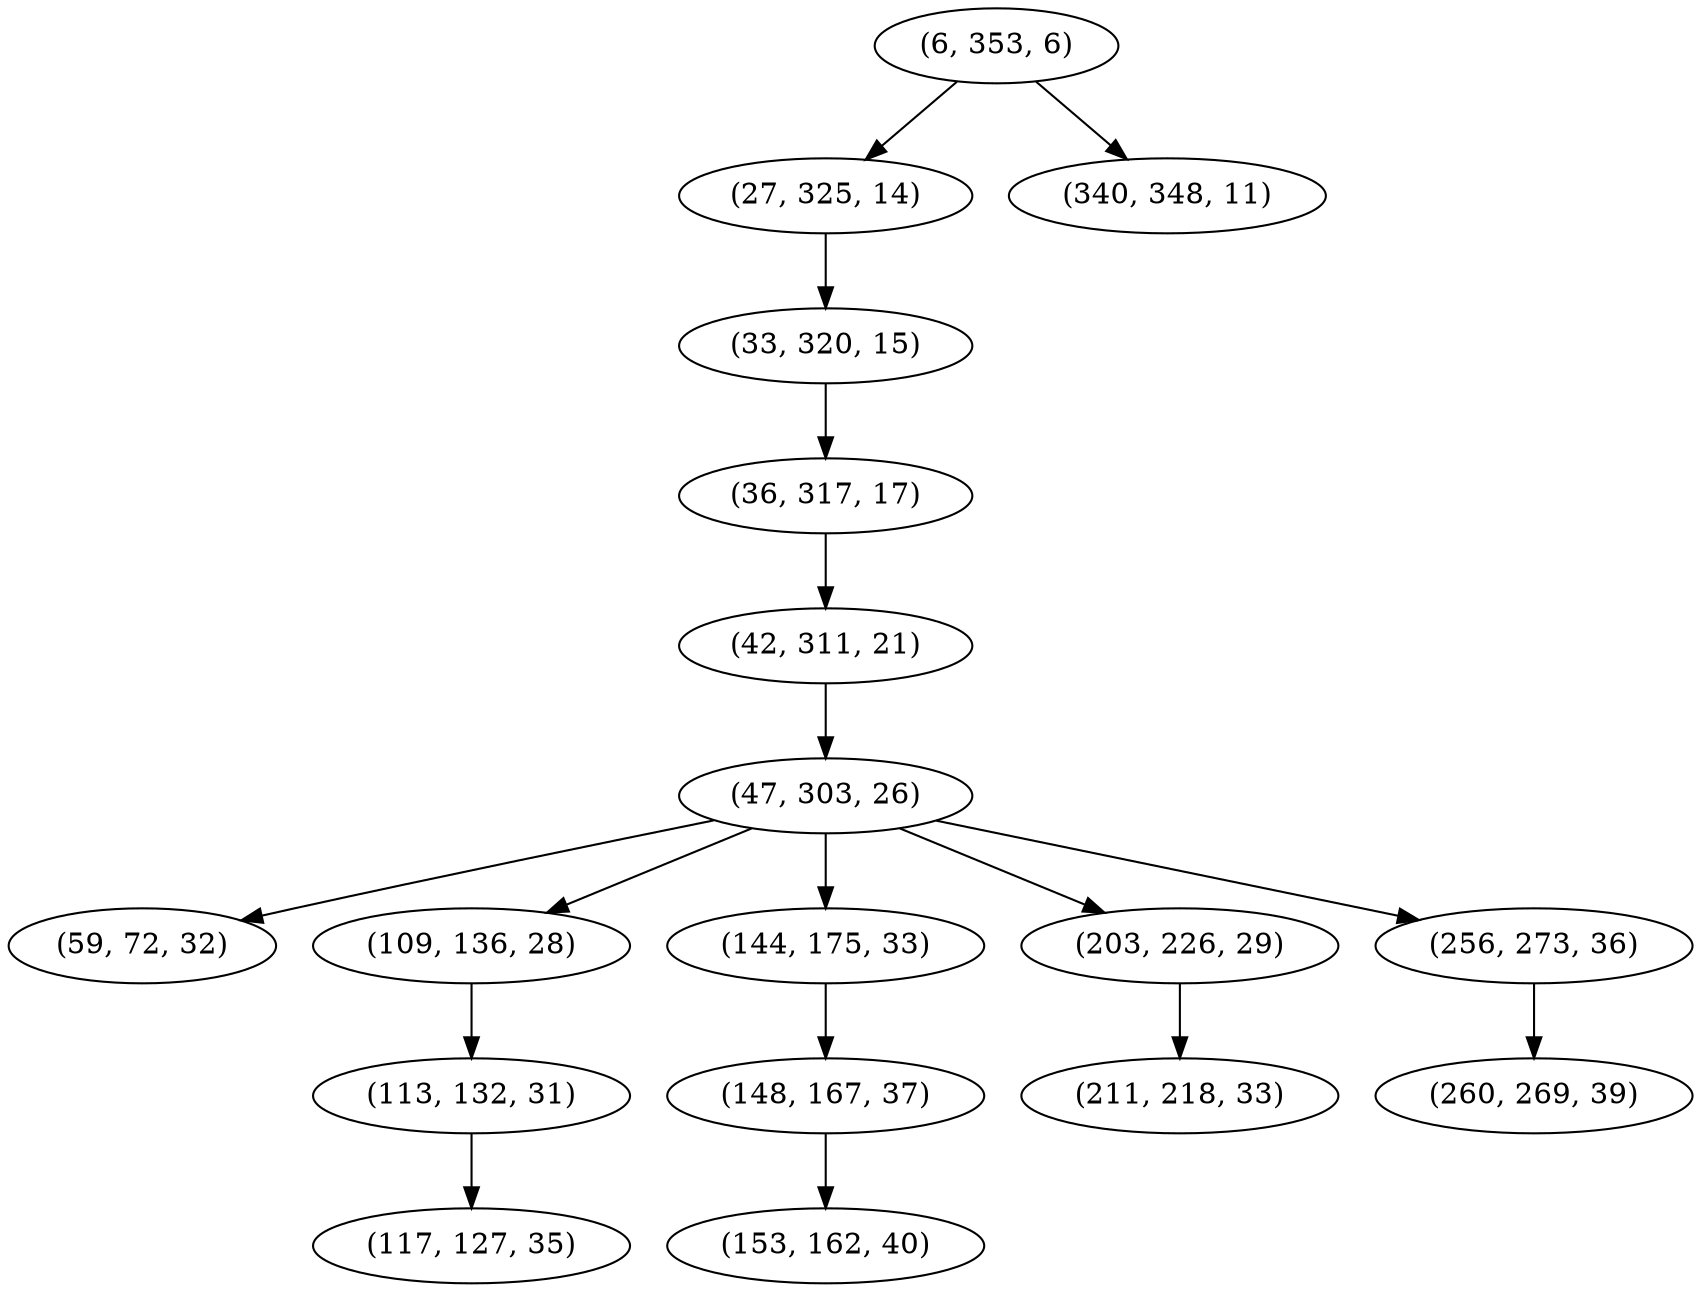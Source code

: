 digraph tree {
    "(6, 353, 6)";
    "(27, 325, 14)";
    "(33, 320, 15)";
    "(36, 317, 17)";
    "(42, 311, 21)";
    "(47, 303, 26)";
    "(59, 72, 32)";
    "(109, 136, 28)";
    "(113, 132, 31)";
    "(117, 127, 35)";
    "(144, 175, 33)";
    "(148, 167, 37)";
    "(153, 162, 40)";
    "(203, 226, 29)";
    "(211, 218, 33)";
    "(256, 273, 36)";
    "(260, 269, 39)";
    "(340, 348, 11)";
    "(6, 353, 6)" -> "(27, 325, 14)";
    "(6, 353, 6)" -> "(340, 348, 11)";
    "(27, 325, 14)" -> "(33, 320, 15)";
    "(33, 320, 15)" -> "(36, 317, 17)";
    "(36, 317, 17)" -> "(42, 311, 21)";
    "(42, 311, 21)" -> "(47, 303, 26)";
    "(47, 303, 26)" -> "(59, 72, 32)";
    "(47, 303, 26)" -> "(109, 136, 28)";
    "(47, 303, 26)" -> "(144, 175, 33)";
    "(47, 303, 26)" -> "(203, 226, 29)";
    "(47, 303, 26)" -> "(256, 273, 36)";
    "(109, 136, 28)" -> "(113, 132, 31)";
    "(113, 132, 31)" -> "(117, 127, 35)";
    "(144, 175, 33)" -> "(148, 167, 37)";
    "(148, 167, 37)" -> "(153, 162, 40)";
    "(203, 226, 29)" -> "(211, 218, 33)";
    "(256, 273, 36)" -> "(260, 269, 39)";
}
